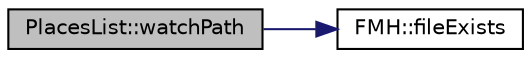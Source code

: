 digraph "PlacesList::watchPath"
{
 // INTERACTIVE_SVG=YES
 // LATEX_PDF_SIZE
  edge [fontname="Helvetica",fontsize="10",labelfontname="Helvetica",labelfontsize="10"];
  node [fontname="Helvetica",fontsize="10",shape=record];
  rankdir="LR";
  Node184 [label="PlacesList::watchPath",height=0.2,width=0.4,color="black", fillcolor="grey75", style="filled", fontcolor="black",tooltip=" "];
  Node184 -> Node185 [color="midnightblue",fontsize="10",style="solid",fontname="Helvetica"];
  Node185 [label="FMH::fileExists",height=0.2,width=0.4,color="black", fillcolor="white", style="filled",URL="$namespace_f_m_h.html#a96fb85b0283389ba71e8a20daeab400f",tooltip=" "];
}
